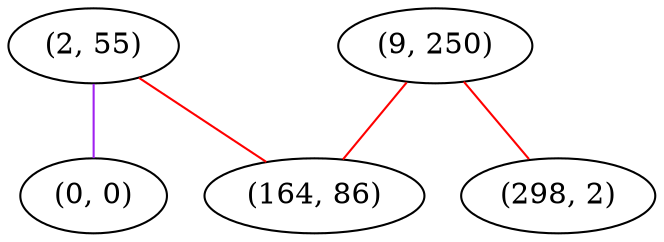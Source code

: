 graph "" {
"(2, 55)";
"(9, 250)";
"(0, 0)";
"(164, 86)";
"(298, 2)";
"(2, 55)" -- "(0, 0)"  [color=purple, key=0, weight=4];
"(2, 55)" -- "(164, 86)"  [color=red, key=0, weight=1];
"(9, 250)" -- "(164, 86)"  [color=red, key=0, weight=1];
"(9, 250)" -- "(298, 2)"  [color=red, key=0, weight=1];
}
